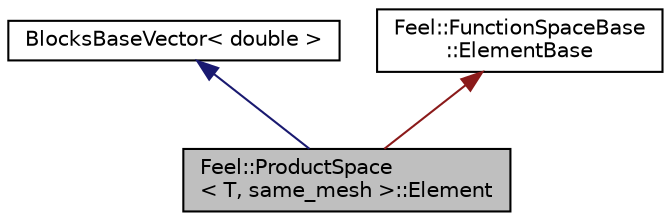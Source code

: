 digraph "Feel::ProductSpace&lt; T, same_mesh &gt;::Element"
{
 // LATEX_PDF_SIZE
  edge [fontname="Helvetica",fontsize="10",labelfontname="Helvetica",labelfontsize="10"];
  node [fontname="Helvetica",fontsize="10",shape=record];
  Node1 [label="Feel::ProductSpace\l\< T, same_mesh \>::Element",height=0.2,width=0.4,color="black", fillcolor="grey75", style="filled", fontcolor="black",tooltip=" "];
  Node2 -> Node1 [dir="back",color="midnightblue",fontsize="10",style="solid",fontname="Helvetica"];
  Node2 [label="BlocksBaseVector\< double \>",height=0.2,width=0.4,color="black", fillcolor="white", style="filled",URL="$classBlocksBaseVector.html",tooltip=" "];
  Node3 -> Node1 [dir="back",color="firebrick4",fontsize="10",style="solid",fontname="Helvetica"];
  Node3 [label="Feel::FunctionSpaceBase\l::ElementBase",height=0.2,width=0.4,color="black", fillcolor="white", style="filled",URL="$classFeel_1_1FunctionSpaceBase_1_1ElementBase.html",tooltip=" "];
}
